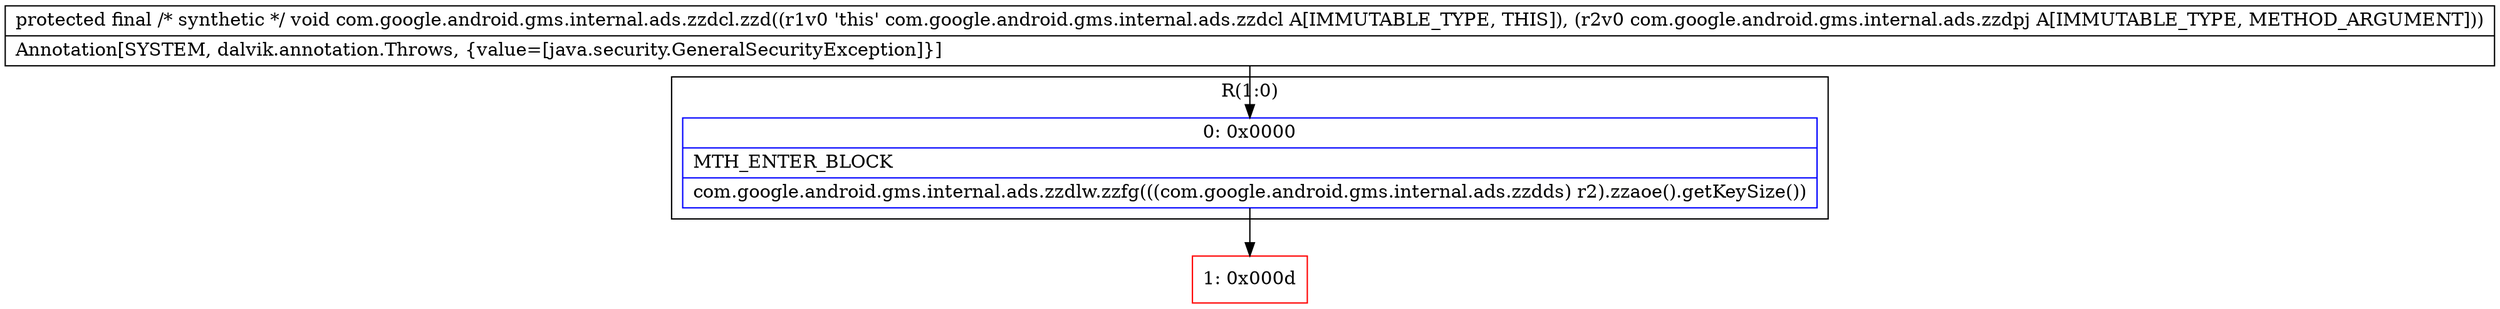 digraph "CFG forcom.google.android.gms.internal.ads.zzdcl.zzd(Lcom\/google\/android\/gms\/internal\/ads\/zzdpj;)V" {
subgraph cluster_Region_863558380 {
label = "R(1:0)";
node [shape=record,color=blue];
Node_0 [shape=record,label="{0\:\ 0x0000|MTH_ENTER_BLOCK\l|com.google.android.gms.internal.ads.zzdlw.zzfg(((com.google.android.gms.internal.ads.zzdds) r2).zzaoe().getKeySize())\l}"];
}
Node_1 [shape=record,color=red,label="{1\:\ 0x000d}"];
MethodNode[shape=record,label="{protected final \/* synthetic *\/ void com.google.android.gms.internal.ads.zzdcl.zzd((r1v0 'this' com.google.android.gms.internal.ads.zzdcl A[IMMUTABLE_TYPE, THIS]), (r2v0 com.google.android.gms.internal.ads.zzdpj A[IMMUTABLE_TYPE, METHOD_ARGUMENT]))  | Annotation[SYSTEM, dalvik.annotation.Throws, \{value=[java.security.GeneralSecurityException]\}]\l}"];
MethodNode -> Node_0;
Node_0 -> Node_1;
}

